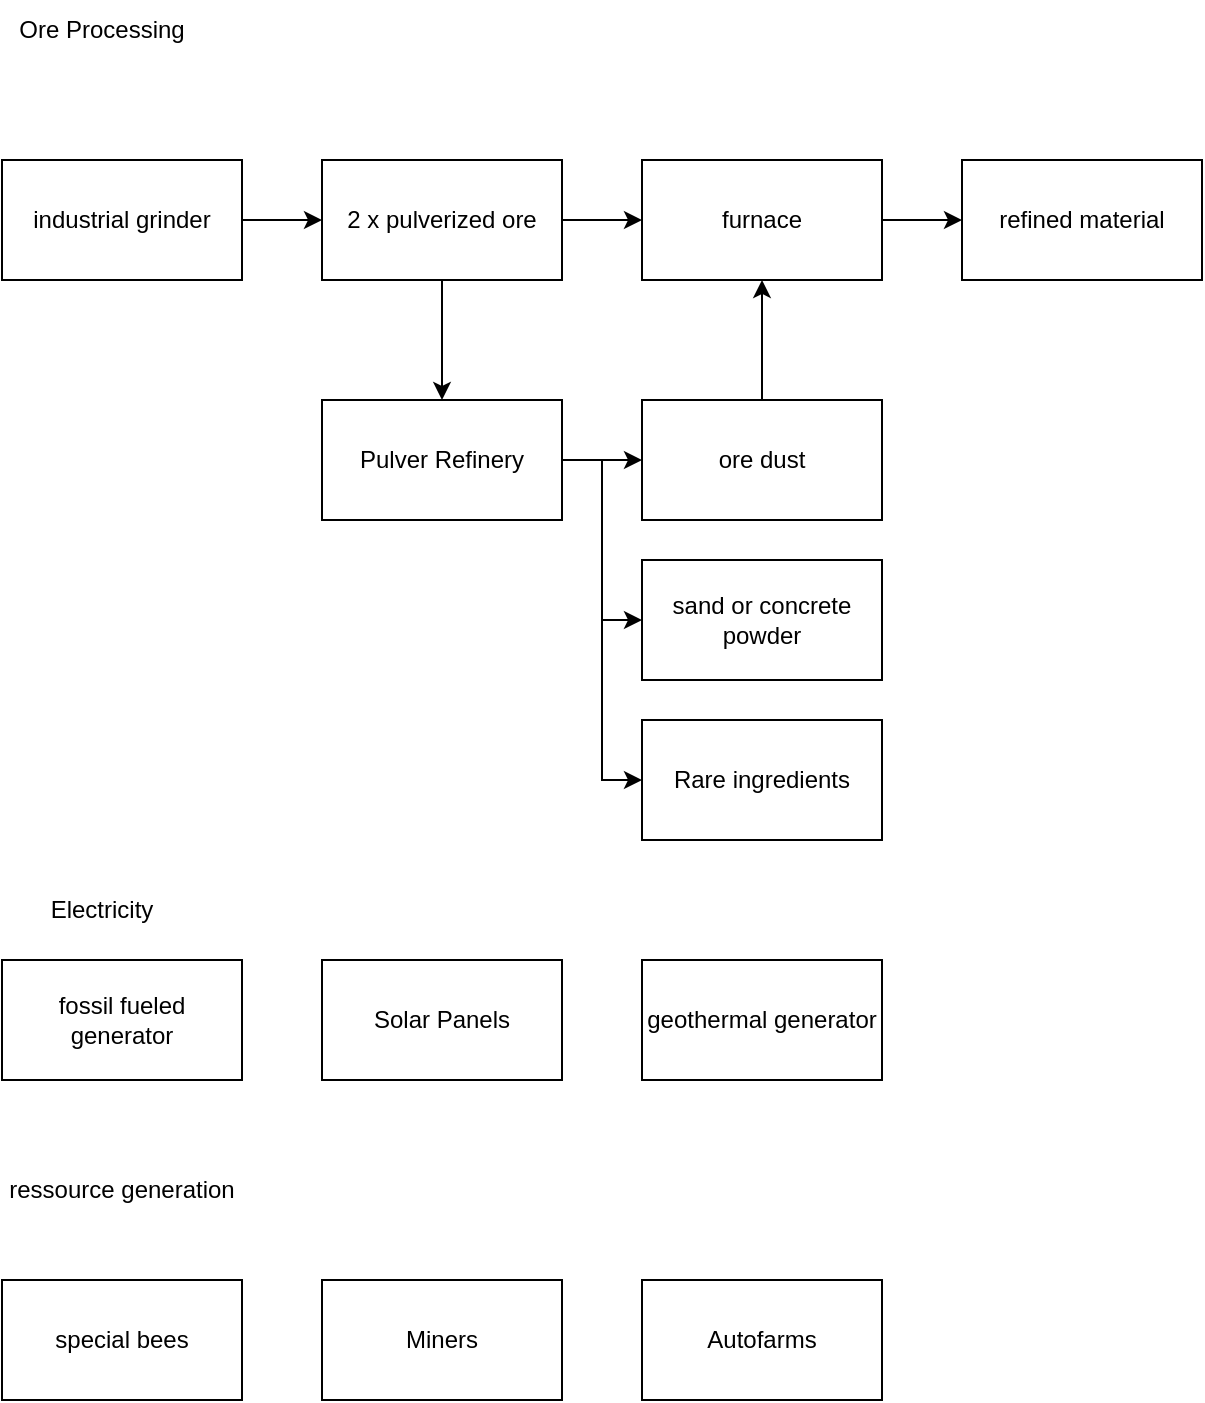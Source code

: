 <mxfile version="16.6.4" type="device"><diagram id="Zv-tc71hsWDD7bujbCiN" name="Page-1"><mxGraphModel dx="1422" dy="762" grid="1" gridSize="10" guides="1" tooltips="1" connect="1" arrows="1" fold="1" page="1" pageScale="1" pageWidth="827" pageHeight="1169" math="0" shadow="0"><root><mxCell id="0"/><mxCell id="1" parent="0"/><mxCell id="y_Pbps4YJmGBz0wBtDzF-5" value="" style="edgeStyle=orthogonalEdgeStyle;rounded=0;orthogonalLoop=1;jettySize=auto;html=1;" edge="1" parent="1" source="y_Pbps4YJmGBz0wBtDzF-1" target="y_Pbps4YJmGBz0wBtDzF-2"><mxGeometry relative="1" as="geometry"/></mxCell><mxCell id="y_Pbps4YJmGBz0wBtDzF-1" value="industrial grinder" style="rounded=0;whiteSpace=wrap;html=1;" vertex="1" parent="1"><mxGeometry x="80" y="120" width="120" height="60" as="geometry"/></mxCell><mxCell id="y_Pbps4YJmGBz0wBtDzF-6" value="" style="edgeStyle=orthogonalEdgeStyle;rounded=0;orthogonalLoop=1;jettySize=auto;html=1;" edge="1" parent="1" source="y_Pbps4YJmGBz0wBtDzF-2" target="y_Pbps4YJmGBz0wBtDzF-3"><mxGeometry relative="1" as="geometry"/></mxCell><mxCell id="y_Pbps4YJmGBz0wBtDzF-13" value="" style="edgeStyle=orthogonalEdgeStyle;rounded=0;orthogonalLoop=1;jettySize=auto;html=1;" edge="1" parent="1" source="y_Pbps4YJmGBz0wBtDzF-2" target="y_Pbps4YJmGBz0wBtDzF-9"><mxGeometry relative="1" as="geometry"/></mxCell><mxCell id="y_Pbps4YJmGBz0wBtDzF-2" value="2 x pulverized ore" style="rounded=0;whiteSpace=wrap;html=1;" vertex="1" parent="1"><mxGeometry x="240" y="120" width="120" height="60" as="geometry"/></mxCell><mxCell id="y_Pbps4YJmGBz0wBtDzF-8" value="" style="edgeStyle=orthogonalEdgeStyle;rounded=0;orthogonalLoop=1;jettySize=auto;html=1;" edge="1" parent="1" source="y_Pbps4YJmGBz0wBtDzF-3" target="y_Pbps4YJmGBz0wBtDzF-7"><mxGeometry relative="1" as="geometry"/></mxCell><mxCell id="y_Pbps4YJmGBz0wBtDzF-3" value="furnace" style="rounded=0;whiteSpace=wrap;html=1;" vertex="1" parent="1"><mxGeometry x="400" y="120" width="120" height="60" as="geometry"/></mxCell><mxCell id="y_Pbps4YJmGBz0wBtDzF-4" value="Ore Processing" style="text;html=1;strokeColor=none;fillColor=none;align=center;verticalAlign=middle;whiteSpace=wrap;rounded=0;" vertex="1" parent="1"><mxGeometry x="80" y="40" width="100" height="30" as="geometry"/></mxCell><mxCell id="y_Pbps4YJmGBz0wBtDzF-7" value="refined material" style="rounded=0;whiteSpace=wrap;html=1;" vertex="1" parent="1"><mxGeometry x="560" y="120" width="120" height="60" as="geometry"/></mxCell><mxCell id="y_Pbps4YJmGBz0wBtDzF-11" value="" style="edgeStyle=orthogonalEdgeStyle;rounded=0;orthogonalLoop=1;jettySize=auto;html=1;" edge="1" parent="1" source="y_Pbps4YJmGBz0wBtDzF-9" target="y_Pbps4YJmGBz0wBtDzF-10"><mxGeometry relative="1" as="geometry"/></mxCell><mxCell id="y_Pbps4YJmGBz0wBtDzF-14" style="edgeStyle=orthogonalEdgeStyle;rounded=0;orthogonalLoop=1;jettySize=auto;html=1;entryX=0;entryY=0.5;entryDx=0;entryDy=0;" edge="1" parent="1" source="y_Pbps4YJmGBz0wBtDzF-9" target="y_Pbps4YJmGBz0wBtDzF-12"><mxGeometry relative="1" as="geometry"/></mxCell><mxCell id="y_Pbps4YJmGBz0wBtDzF-17" style="edgeStyle=orthogonalEdgeStyle;rounded=0;orthogonalLoop=1;jettySize=auto;html=1;entryX=0;entryY=0.5;entryDx=0;entryDy=0;" edge="1" parent="1" source="y_Pbps4YJmGBz0wBtDzF-9" target="y_Pbps4YJmGBz0wBtDzF-16"><mxGeometry relative="1" as="geometry"/></mxCell><mxCell id="y_Pbps4YJmGBz0wBtDzF-9" value="Pulver Refinery" style="rounded=0;whiteSpace=wrap;html=1;" vertex="1" parent="1"><mxGeometry x="240" y="240" width="120" height="60" as="geometry"/></mxCell><mxCell id="y_Pbps4YJmGBz0wBtDzF-15" value="" style="edgeStyle=orthogonalEdgeStyle;rounded=0;orthogonalLoop=1;jettySize=auto;html=1;" edge="1" parent="1" source="y_Pbps4YJmGBz0wBtDzF-10" target="y_Pbps4YJmGBz0wBtDzF-3"><mxGeometry relative="1" as="geometry"/></mxCell><mxCell id="y_Pbps4YJmGBz0wBtDzF-10" value="ore dust" style="rounded=0;whiteSpace=wrap;html=1;" vertex="1" parent="1"><mxGeometry x="400" y="240" width="120" height="60" as="geometry"/></mxCell><mxCell id="y_Pbps4YJmGBz0wBtDzF-12" value="sand or concrete powder" style="rounded=0;whiteSpace=wrap;html=1;" vertex="1" parent="1"><mxGeometry x="400" y="320" width="120" height="60" as="geometry"/></mxCell><mxCell id="y_Pbps4YJmGBz0wBtDzF-16" value="Rare ingredients" style="rounded=0;whiteSpace=wrap;html=1;" vertex="1" parent="1"><mxGeometry x="400" y="400" width="120" height="60" as="geometry"/></mxCell><mxCell id="y_Pbps4YJmGBz0wBtDzF-18" value="Electricity" style="text;html=1;strokeColor=none;fillColor=none;align=center;verticalAlign=middle;whiteSpace=wrap;rounded=0;" vertex="1" parent="1"><mxGeometry x="100" y="480" width="60" height="30" as="geometry"/></mxCell><mxCell id="y_Pbps4YJmGBz0wBtDzF-19" value="fossil fueled generator" style="rounded=0;whiteSpace=wrap;html=1;" vertex="1" parent="1"><mxGeometry x="80" y="520" width="120" height="60" as="geometry"/></mxCell><mxCell id="y_Pbps4YJmGBz0wBtDzF-20" value="Solar Panels" style="rounded=0;whiteSpace=wrap;html=1;" vertex="1" parent="1"><mxGeometry x="240" y="520" width="120" height="60" as="geometry"/></mxCell><mxCell id="y_Pbps4YJmGBz0wBtDzF-21" value="geothermal generator" style="rounded=0;whiteSpace=wrap;html=1;" vertex="1" parent="1"><mxGeometry x="400" y="520" width="120" height="60" as="geometry"/></mxCell><mxCell id="y_Pbps4YJmGBz0wBtDzF-22" value="special bees" style="rounded=0;whiteSpace=wrap;html=1;" vertex="1" parent="1"><mxGeometry x="80" y="680" width="120" height="60" as="geometry"/></mxCell><mxCell id="y_Pbps4YJmGBz0wBtDzF-23" value="ressource generation" style="text;html=1;strokeColor=none;fillColor=none;align=center;verticalAlign=middle;whiteSpace=wrap;rounded=0;" vertex="1" parent="1"><mxGeometry x="80" y="620" width="120" height="30" as="geometry"/></mxCell><mxCell id="y_Pbps4YJmGBz0wBtDzF-24" value="Miners" style="rounded=0;whiteSpace=wrap;html=1;" vertex="1" parent="1"><mxGeometry x="240" y="680" width="120" height="60" as="geometry"/></mxCell><mxCell id="y_Pbps4YJmGBz0wBtDzF-25" value="Autofarms" style="rounded=0;whiteSpace=wrap;html=1;" vertex="1" parent="1"><mxGeometry x="400" y="680" width="120" height="60" as="geometry"/></mxCell></root></mxGraphModel></diagram></mxfile>